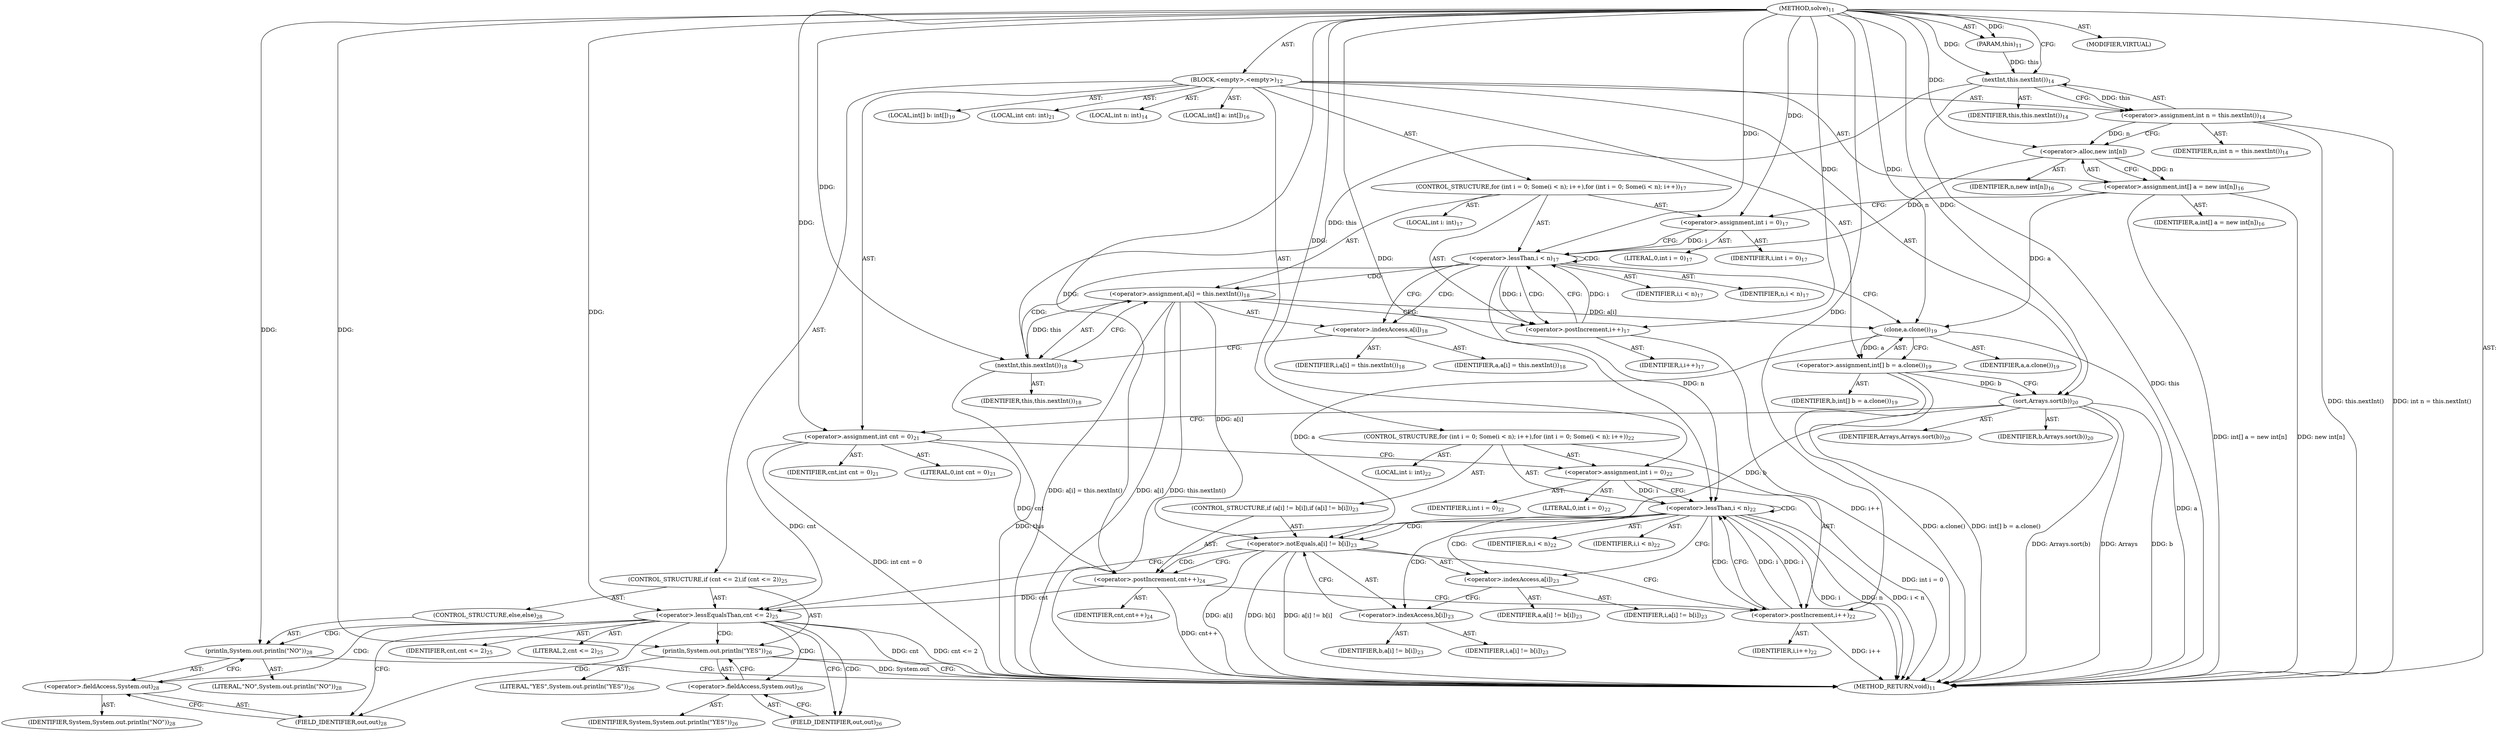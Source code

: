 digraph "solve" {  
"32" [label = <(METHOD,solve)<SUB>11</SUB>> ]
"4" [label = <(PARAM,this)<SUB>11</SUB>> ]
"33" [label = <(BLOCK,&lt;empty&gt;,&lt;empty&gt;)<SUB>12</SUB>> ]
"34" [label = <(LOCAL,int n: int)<SUB>14</SUB>> ]
"35" [label = <(&lt;operator&gt;.assignment,int n = this.nextInt())<SUB>14</SUB>> ]
"36" [label = <(IDENTIFIER,n,int n = this.nextInt())<SUB>14</SUB>> ]
"37" [label = <(nextInt,this.nextInt())<SUB>14</SUB>> ]
"3" [label = <(IDENTIFIER,this,this.nextInt())<SUB>14</SUB>> ]
"38" [label = <(LOCAL,int[] a: int[])<SUB>16</SUB>> ]
"39" [label = <(&lt;operator&gt;.assignment,int[] a = new int[n])<SUB>16</SUB>> ]
"40" [label = <(IDENTIFIER,a,int[] a = new int[n])<SUB>16</SUB>> ]
"41" [label = <(&lt;operator&gt;.alloc,new int[n])> ]
"42" [label = <(IDENTIFIER,n,new int[n])<SUB>16</SUB>> ]
"43" [label = <(CONTROL_STRUCTURE,for (int i = 0; Some(i &lt; n); i++),for (int i = 0; Some(i &lt; n); i++))<SUB>17</SUB>> ]
"44" [label = <(LOCAL,int i: int)<SUB>17</SUB>> ]
"45" [label = <(&lt;operator&gt;.assignment,int i = 0)<SUB>17</SUB>> ]
"46" [label = <(IDENTIFIER,i,int i = 0)<SUB>17</SUB>> ]
"47" [label = <(LITERAL,0,int i = 0)<SUB>17</SUB>> ]
"48" [label = <(&lt;operator&gt;.lessThan,i &lt; n)<SUB>17</SUB>> ]
"49" [label = <(IDENTIFIER,i,i &lt; n)<SUB>17</SUB>> ]
"50" [label = <(IDENTIFIER,n,i &lt; n)<SUB>17</SUB>> ]
"51" [label = <(&lt;operator&gt;.postIncrement,i++)<SUB>17</SUB>> ]
"52" [label = <(IDENTIFIER,i,i++)<SUB>17</SUB>> ]
"53" [label = <(&lt;operator&gt;.assignment,a[i] = this.nextInt())<SUB>18</SUB>> ]
"54" [label = <(&lt;operator&gt;.indexAccess,a[i])<SUB>18</SUB>> ]
"55" [label = <(IDENTIFIER,a,a[i] = this.nextInt())<SUB>18</SUB>> ]
"56" [label = <(IDENTIFIER,i,a[i] = this.nextInt())<SUB>18</SUB>> ]
"57" [label = <(nextInt,this.nextInt())<SUB>18</SUB>> ]
"5" [label = <(IDENTIFIER,this,this.nextInt())<SUB>18</SUB>> ]
"58" [label = <(LOCAL,int[] b: int[])<SUB>19</SUB>> ]
"59" [label = <(&lt;operator&gt;.assignment,int[] b = a.clone())<SUB>19</SUB>> ]
"60" [label = <(IDENTIFIER,b,int[] b = a.clone())<SUB>19</SUB>> ]
"61" [label = <(clone,a.clone())<SUB>19</SUB>> ]
"62" [label = <(IDENTIFIER,a,a.clone())<SUB>19</SUB>> ]
"63" [label = <(sort,Arrays.sort(b))<SUB>20</SUB>> ]
"64" [label = <(IDENTIFIER,Arrays,Arrays.sort(b))<SUB>20</SUB>> ]
"65" [label = <(IDENTIFIER,b,Arrays.sort(b))<SUB>20</SUB>> ]
"66" [label = <(LOCAL,int cnt: int)<SUB>21</SUB>> ]
"67" [label = <(&lt;operator&gt;.assignment,int cnt = 0)<SUB>21</SUB>> ]
"68" [label = <(IDENTIFIER,cnt,int cnt = 0)<SUB>21</SUB>> ]
"69" [label = <(LITERAL,0,int cnt = 0)<SUB>21</SUB>> ]
"70" [label = <(CONTROL_STRUCTURE,for (int i = 0; Some(i &lt; n); i++),for (int i = 0; Some(i &lt; n); i++))<SUB>22</SUB>> ]
"71" [label = <(LOCAL,int i: int)<SUB>22</SUB>> ]
"72" [label = <(&lt;operator&gt;.assignment,int i = 0)<SUB>22</SUB>> ]
"73" [label = <(IDENTIFIER,i,int i = 0)<SUB>22</SUB>> ]
"74" [label = <(LITERAL,0,int i = 0)<SUB>22</SUB>> ]
"75" [label = <(&lt;operator&gt;.lessThan,i &lt; n)<SUB>22</SUB>> ]
"76" [label = <(IDENTIFIER,i,i &lt; n)<SUB>22</SUB>> ]
"77" [label = <(IDENTIFIER,n,i &lt; n)<SUB>22</SUB>> ]
"78" [label = <(&lt;operator&gt;.postIncrement,i++)<SUB>22</SUB>> ]
"79" [label = <(IDENTIFIER,i,i++)<SUB>22</SUB>> ]
"80" [label = <(CONTROL_STRUCTURE,if (a[i] != b[i]),if (a[i] != b[i]))<SUB>23</SUB>> ]
"81" [label = <(&lt;operator&gt;.notEquals,a[i] != b[i])<SUB>23</SUB>> ]
"82" [label = <(&lt;operator&gt;.indexAccess,a[i])<SUB>23</SUB>> ]
"83" [label = <(IDENTIFIER,a,a[i] != b[i])<SUB>23</SUB>> ]
"84" [label = <(IDENTIFIER,i,a[i] != b[i])<SUB>23</SUB>> ]
"85" [label = <(&lt;operator&gt;.indexAccess,b[i])<SUB>23</SUB>> ]
"86" [label = <(IDENTIFIER,b,a[i] != b[i])<SUB>23</SUB>> ]
"87" [label = <(IDENTIFIER,i,a[i] != b[i])<SUB>23</SUB>> ]
"88" [label = <(&lt;operator&gt;.postIncrement,cnt++)<SUB>24</SUB>> ]
"89" [label = <(IDENTIFIER,cnt,cnt++)<SUB>24</SUB>> ]
"90" [label = <(CONTROL_STRUCTURE,if (cnt &lt;= 2),if (cnt &lt;= 2))<SUB>25</SUB>> ]
"91" [label = <(&lt;operator&gt;.lessEqualsThan,cnt &lt;= 2)<SUB>25</SUB>> ]
"92" [label = <(IDENTIFIER,cnt,cnt &lt;= 2)<SUB>25</SUB>> ]
"93" [label = <(LITERAL,2,cnt &lt;= 2)<SUB>25</SUB>> ]
"94" [label = <(println,System.out.println(&quot;YES&quot;))<SUB>26</SUB>> ]
"95" [label = <(&lt;operator&gt;.fieldAccess,System.out)<SUB>26</SUB>> ]
"96" [label = <(IDENTIFIER,System,System.out.println(&quot;YES&quot;))<SUB>26</SUB>> ]
"97" [label = <(FIELD_IDENTIFIER,out,out)<SUB>26</SUB>> ]
"98" [label = <(LITERAL,&quot;YES&quot;,System.out.println(&quot;YES&quot;))<SUB>26</SUB>> ]
"99" [label = <(CONTROL_STRUCTURE,else,else)<SUB>28</SUB>> ]
"100" [label = <(println,System.out.println(&quot;NO&quot;))<SUB>28</SUB>> ]
"101" [label = <(&lt;operator&gt;.fieldAccess,System.out)<SUB>28</SUB>> ]
"102" [label = <(IDENTIFIER,System,System.out.println(&quot;NO&quot;))<SUB>28</SUB>> ]
"103" [label = <(FIELD_IDENTIFIER,out,out)<SUB>28</SUB>> ]
"104" [label = <(LITERAL,&quot;NO&quot;,System.out.println(&quot;NO&quot;))<SUB>28</SUB>> ]
"105" [label = <(MODIFIER,VIRTUAL)> ]
"106" [label = <(METHOD_RETURN,void)<SUB>11</SUB>> ]
  "32" -> "4"  [ label = "AST: "] 
  "32" -> "33"  [ label = "AST: "] 
  "32" -> "105"  [ label = "AST: "] 
  "32" -> "106"  [ label = "AST: "] 
  "33" -> "34"  [ label = "AST: "] 
  "33" -> "35"  [ label = "AST: "] 
  "33" -> "38"  [ label = "AST: "] 
  "33" -> "39"  [ label = "AST: "] 
  "33" -> "43"  [ label = "AST: "] 
  "33" -> "58"  [ label = "AST: "] 
  "33" -> "59"  [ label = "AST: "] 
  "33" -> "63"  [ label = "AST: "] 
  "33" -> "66"  [ label = "AST: "] 
  "33" -> "67"  [ label = "AST: "] 
  "33" -> "70"  [ label = "AST: "] 
  "33" -> "90"  [ label = "AST: "] 
  "35" -> "36"  [ label = "AST: "] 
  "35" -> "37"  [ label = "AST: "] 
  "37" -> "3"  [ label = "AST: "] 
  "39" -> "40"  [ label = "AST: "] 
  "39" -> "41"  [ label = "AST: "] 
  "41" -> "42"  [ label = "AST: "] 
  "43" -> "44"  [ label = "AST: "] 
  "43" -> "45"  [ label = "AST: "] 
  "43" -> "48"  [ label = "AST: "] 
  "43" -> "51"  [ label = "AST: "] 
  "43" -> "53"  [ label = "AST: "] 
  "45" -> "46"  [ label = "AST: "] 
  "45" -> "47"  [ label = "AST: "] 
  "48" -> "49"  [ label = "AST: "] 
  "48" -> "50"  [ label = "AST: "] 
  "51" -> "52"  [ label = "AST: "] 
  "53" -> "54"  [ label = "AST: "] 
  "53" -> "57"  [ label = "AST: "] 
  "54" -> "55"  [ label = "AST: "] 
  "54" -> "56"  [ label = "AST: "] 
  "57" -> "5"  [ label = "AST: "] 
  "59" -> "60"  [ label = "AST: "] 
  "59" -> "61"  [ label = "AST: "] 
  "61" -> "62"  [ label = "AST: "] 
  "63" -> "64"  [ label = "AST: "] 
  "63" -> "65"  [ label = "AST: "] 
  "67" -> "68"  [ label = "AST: "] 
  "67" -> "69"  [ label = "AST: "] 
  "70" -> "71"  [ label = "AST: "] 
  "70" -> "72"  [ label = "AST: "] 
  "70" -> "75"  [ label = "AST: "] 
  "70" -> "78"  [ label = "AST: "] 
  "70" -> "80"  [ label = "AST: "] 
  "72" -> "73"  [ label = "AST: "] 
  "72" -> "74"  [ label = "AST: "] 
  "75" -> "76"  [ label = "AST: "] 
  "75" -> "77"  [ label = "AST: "] 
  "78" -> "79"  [ label = "AST: "] 
  "80" -> "81"  [ label = "AST: "] 
  "80" -> "88"  [ label = "AST: "] 
  "81" -> "82"  [ label = "AST: "] 
  "81" -> "85"  [ label = "AST: "] 
  "82" -> "83"  [ label = "AST: "] 
  "82" -> "84"  [ label = "AST: "] 
  "85" -> "86"  [ label = "AST: "] 
  "85" -> "87"  [ label = "AST: "] 
  "88" -> "89"  [ label = "AST: "] 
  "90" -> "91"  [ label = "AST: "] 
  "90" -> "94"  [ label = "AST: "] 
  "90" -> "99"  [ label = "AST: "] 
  "91" -> "92"  [ label = "AST: "] 
  "91" -> "93"  [ label = "AST: "] 
  "94" -> "95"  [ label = "AST: "] 
  "94" -> "98"  [ label = "AST: "] 
  "95" -> "96"  [ label = "AST: "] 
  "95" -> "97"  [ label = "AST: "] 
  "99" -> "100"  [ label = "AST: "] 
  "100" -> "101"  [ label = "AST: "] 
  "100" -> "104"  [ label = "AST: "] 
  "101" -> "102"  [ label = "AST: "] 
  "101" -> "103"  [ label = "AST: "] 
  "35" -> "41"  [ label = "CFG: "] 
  "39" -> "45"  [ label = "CFG: "] 
  "59" -> "63"  [ label = "CFG: "] 
  "63" -> "67"  [ label = "CFG: "] 
  "67" -> "72"  [ label = "CFG: "] 
  "37" -> "35"  [ label = "CFG: "] 
  "41" -> "39"  [ label = "CFG: "] 
  "45" -> "48"  [ label = "CFG: "] 
  "48" -> "54"  [ label = "CFG: "] 
  "48" -> "61"  [ label = "CFG: "] 
  "51" -> "48"  [ label = "CFG: "] 
  "53" -> "51"  [ label = "CFG: "] 
  "61" -> "59"  [ label = "CFG: "] 
  "72" -> "75"  [ label = "CFG: "] 
  "75" -> "82"  [ label = "CFG: "] 
  "75" -> "91"  [ label = "CFG: "] 
  "78" -> "75"  [ label = "CFG: "] 
  "91" -> "97"  [ label = "CFG: "] 
  "91" -> "103"  [ label = "CFG: "] 
  "94" -> "106"  [ label = "CFG: "] 
  "54" -> "57"  [ label = "CFG: "] 
  "57" -> "53"  [ label = "CFG: "] 
  "81" -> "88"  [ label = "CFG: "] 
  "81" -> "78"  [ label = "CFG: "] 
  "88" -> "78"  [ label = "CFG: "] 
  "95" -> "94"  [ label = "CFG: "] 
  "100" -> "106"  [ label = "CFG: "] 
  "82" -> "85"  [ label = "CFG: "] 
  "85" -> "81"  [ label = "CFG: "] 
  "97" -> "95"  [ label = "CFG: "] 
  "101" -> "100"  [ label = "CFG: "] 
  "103" -> "101"  [ label = "CFG: "] 
  "32" -> "37"  [ label = "CFG: "] 
  "37" -> "106"  [ label = "DDG: this"] 
  "35" -> "106"  [ label = "DDG: this.nextInt()"] 
  "35" -> "106"  [ label = "DDG: int n = this.nextInt()"] 
  "39" -> "106"  [ label = "DDG: new int[n]"] 
  "39" -> "106"  [ label = "DDG: int[] a = new int[n]"] 
  "61" -> "106"  [ label = "DDG: a"] 
  "59" -> "106"  [ label = "DDG: a.clone()"] 
  "59" -> "106"  [ label = "DDG: int[] b = a.clone()"] 
  "63" -> "106"  [ label = "DDG: b"] 
  "63" -> "106"  [ label = "DDG: Arrays.sort(b)"] 
  "67" -> "106"  [ label = "DDG: int cnt = 0"] 
  "72" -> "106"  [ label = "DDG: int i = 0"] 
  "75" -> "106"  [ label = "DDG: i"] 
  "75" -> "106"  [ label = "DDG: n"] 
  "75" -> "106"  [ label = "DDG: i &lt; n"] 
  "91" -> "106"  [ label = "DDG: cnt"] 
  "91" -> "106"  [ label = "DDG: cnt &lt;= 2"] 
  "94" -> "106"  [ label = "DDG: System.out"] 
  "81" -> "106"  [ label = "DDG: a[i]"] 
  "81" -> "106"  [ label = "DDG: b[i]"] 
  "81" -> "106"  [ label = "DDG: a[i] != b[i]"] 
  "88" -> "106"  [ label = "DDG: cnt++"] 
  "78" -> "106"  [ label = "DDG: i++"] 
  "53" -> "106"  [ label = "DDG: a[i]"] 
  "57" -> "106"  [ label = "DDG: this"] 
  "53" -> "106"  [ label = "DDG: this.nextInt()"] 
  "53" -> "106"  [ label = "DDG: a[i] = this.nextInt()"] 
  "51" -> "106"  [ label = "DDG: i++"] 
  "63" -> "106"  [ label = "DDG: Arrays"] 
  "32" -> "4"  [ label = "DDG: "] 
  "37" -> "35"  [ label = "DDG: this"] 
  "41" -> "39"  [ label = "DDG: n"] 
  "61" -> "59"  [ label = "DDG: a"] 
  "32" -> "67"  [ label = "DDG: "] 
  "32" -> "45"  [ label = "DDG: "] 
  "57" -> "53"  [ label = "DDG: this"] 
  "32" -> "63"  [ label = "DDG: "] 
  "59" -> "63"  [ label = "DDG: b"] 
  "32" -> "72"  [ label = "DDG: "] 
  "4" -> "37"  [ label = "DDG: this"] 
  "32" -> "37"  [ label = "DDG: "] 
  "35" -> "41"  [ label = "DDG: n"] 
  "32" -> "41"  [ label = "DDG: "] 
  "45" -> "48"  [ label = "DDG: i"] 
  "51" -> "48"  [ label = "DDG: i"] 
  "32" -> "48"  [ label = "DDG: "] 
  "41" -> "48"  [ label = "DDG: n"] 
  "48" -> "51"  [ label = "DDG: i"] 
  "32" -> "51"  [ label = "DDG: "] 
  "39" -> "61"  [ label = "DDG: a"] 
  "53" -> "61"  [ label = "DDG: a[i]"] 
  "32" -> "61"  [ label = "DDG: "] 
  "72" -> "75"  [ label = "DDG: i"] 
  "78" -> "75"  [ label = "DDG: i"] 
  "32" -> "75"  [ label = "DDG: "] 
  "48" -> "75"  [ label = "DDG: n"] 
  "75" -> "78"  [ label = "DDG: i"] 
  "32" -> "78"  [ label = "DDG: "] 
  "67" -> "91"  [ label = "DDG: cnt"] 
  "88" -> "91"  [ label = "DDG: cnt"] 
  "32" -> "91"  [ label = "DDG: "] 
  "32" -> "94"  [ label = "DDG: "] 
  "37" -> "57"  [ label = "DDG: this"] 
  "32" -> "57"  [ label = "DDG: "] 
  "61" -> "81"  [ label = "DDG: a"] 
  "53" -> "81"  [ label = "DDG: a[i]"] 
  "63" -> "81"  [ label = "DDG: b"] 
  "67" -> "88"  [ label = "DDG: cnt"] 
  "32" -> "88"  [ label = "DDG: "] 
  "32" -> "100"  [ label = "DDG: "] 
  "48" -> "48"  [ label = "CDG: "] 
  "48" -> "51"  [ label = "CDG: "] 
  "48" -> "57"  [ label = "CDG: "] 
  "48" -> "53"  [ label = "CDG: "] 
  "48" -> "54"  [ label = "CDG: "] 
  "75" -> "75"  [ label = "CDG: "] 
  "75" -> "81"  [ label = "CDG: "] 
  "75" -> "85"  [ label = "CDG: "] 
  "75" -> "82"  [ label = "CDG: "] 
  "75" -> "78"  [ label = "CDG: "] 
  "91" -> "94"  [ label = "CDG: "] 
  "91" -> "100"  [ label = "CDG: "] 
  "91" -> "103"  [ label = "CDG: "] 
  "91" -> "95"  [ label = "CDG: "] 
  "91" -> "97"  [ label = "CDG: "] 
  "91" -> "101"  [ label = "CDG: "] 
  "81" -> "88"  [ label = "CDG: "] 
}
